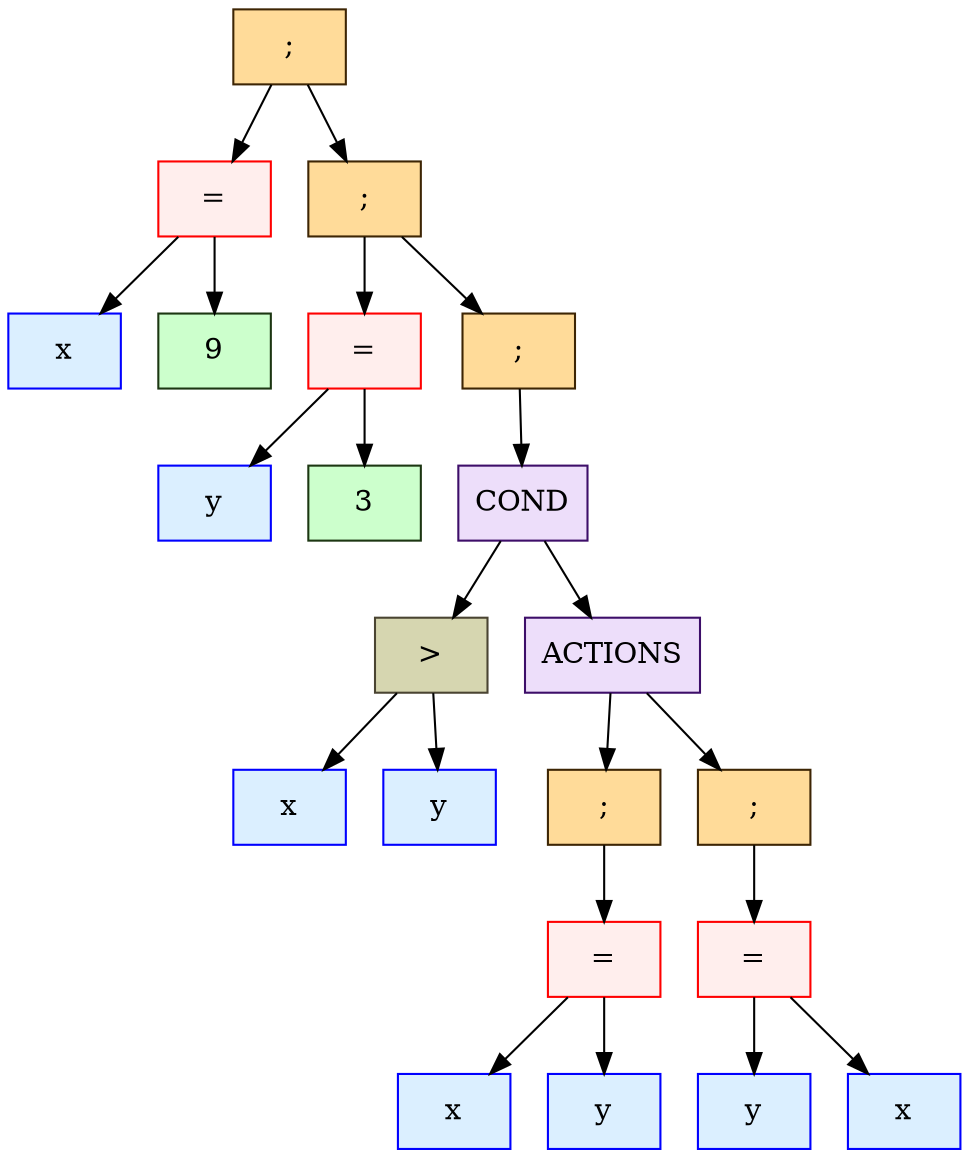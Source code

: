 digraph graphname {
	node2 [shape="record", style="filled", color="blue", fillcolor="#dbefff", label="x"]
	node4 [shape="record", style="filled", color="red", fillcolor="#ffeeed", label="="]
	node4 -> node2
	node4 -> node3
	node3 [shape="record", style="filled", color="#1c3612", fillcolor="#ccffcc", label="9"]
	node1 [shape="record", style="filled", color="#3d2504", fillcolor="#ffdb99", label=";"]
	node1 -> node4
	node1 -> node5
	node6 [shape="record", style="filled", color="blue", fillcolor="#dbefff", label="y"]
	node8 [shape="record", style="filled", color="red", fillcolor="#ffeeed", label="="]
	node8 -> node6
	node8 -> node7
	node7 [shape="record", style="filled", color="#1c3612", fillcolor="#ccffcc", label="3"]
	node5 [shape="record", style="filled", color="#3d2504", fillcolor="#ffdb99", label=";"]
	node5 -> node8
	node5 -> node9
	node29 [shape="record", style="filled", color="blue", fillcolor="#dbefff", label="x"]
	node12 [shape="record", style="filled", color="#4a4432", fillcolor="#d6d6b0", label="\>"]
	node12 -> node29
	node12 -> node30
	node30 [shape="record", style="filled", color="blue", fillcolor="#dbefff", label="y"]
	node28 [shape="record", style="filled", color="#3d0e69", fillcolor="#eddefa", label="COND"]
	node28 -> node12
	node28 -> node21
	node33 [shape="record", style="filled", color="blue", fillcolor="#dbefff", label="x"]
	node32 [shape="record", style="filled", color="red", fillcolor="#ffeeed", label="="]
	node32 -> node33
	node32 -> node34
	node34 [shape="record", style="filled", color="blue", fillcolor="#dbefff", label="y"]
	node31 [shape="record", style="filled", color="#3d2504", fillcolor="#ffdb99", label=";"]
	node31 -> node32
	node21 [shape="record", style="filled", color="#3d0e69", fillcolor="#eddefa", label="ACTIONS"]
	node21 -> node31
	node21 -> node35
	node37 [shape="record", style="filled", color="blue", fillcolor="#dbefff", label="y"]
	node36 [shape="record", style="filled", color="red", fillcolor="#ffeeed", label="="]
	node36 -> node37
	node36 -> node38
	node38 [shape="record", style="filled", color="blue", fillcolor="#dbefff", label="x"]
	node35 [shape="record", style="filled", color="#3d2504", fillcolor="#ffdb99", label=";"]
	node35 -> node36
	node9 [shape="record", style="filled", color="#3d2504", fillcolor="#ffdb99", label=";"]
	node9 -> node28
}